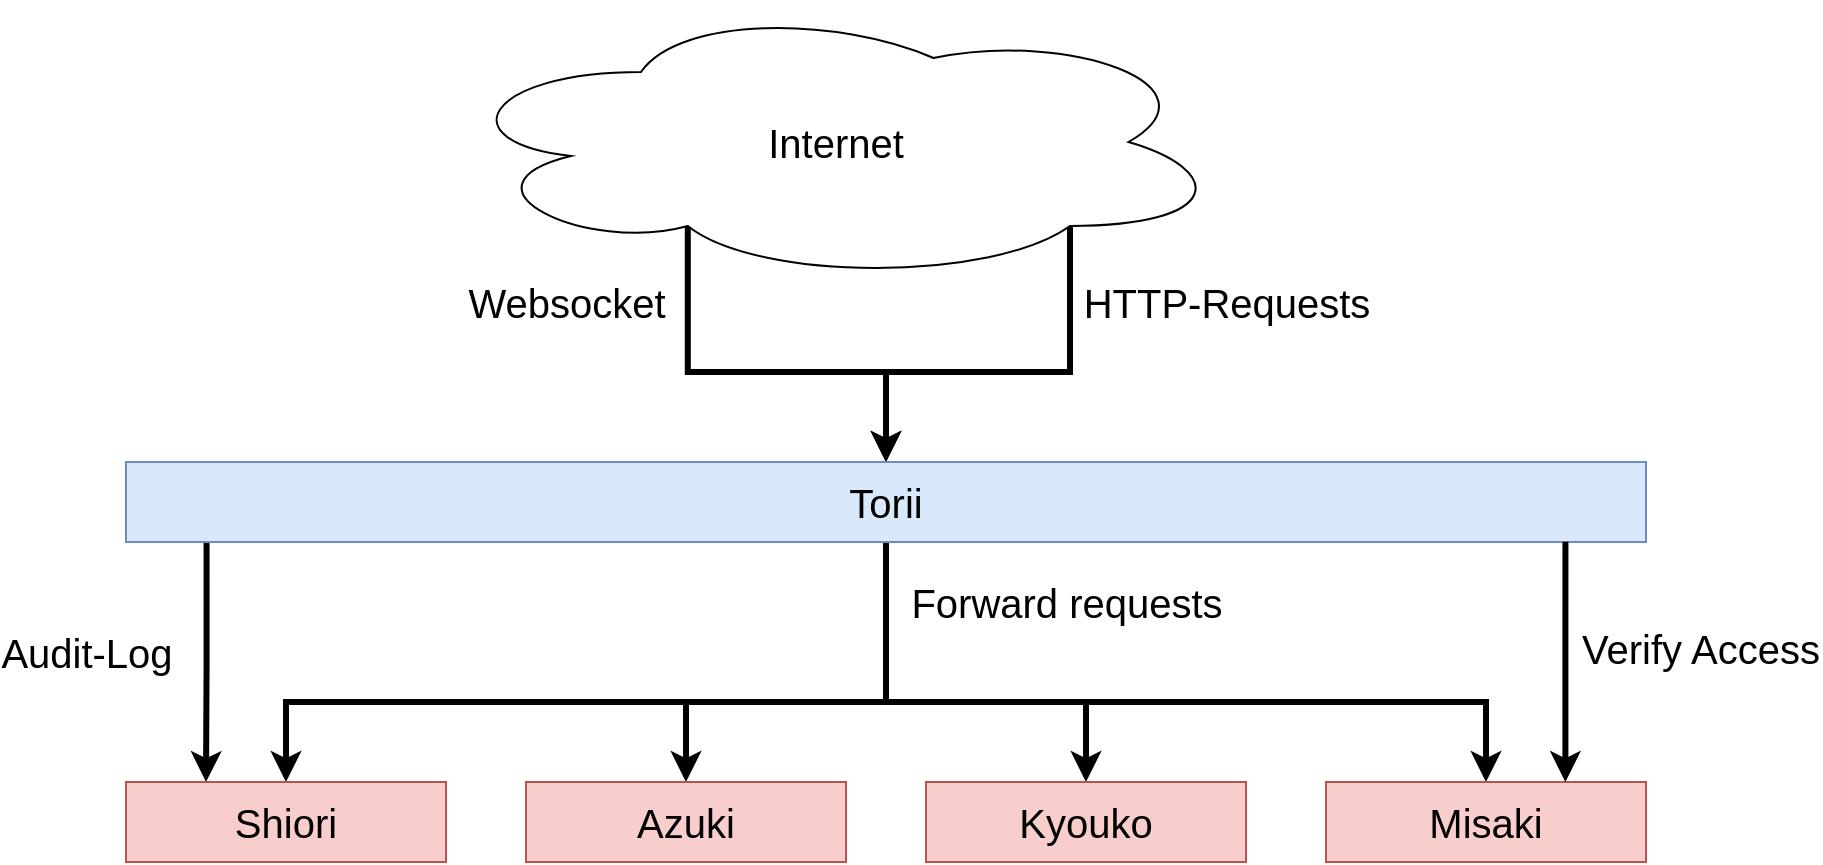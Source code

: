 <mxfile version="14.5.1" type="device"><diagram id="_hRdX4HWWGNNhm2jIlpu" name="Seite-1"><mxGraphModel dx="2664" dy="1545" grid="1" gridSize="10" guides="1" tooltips="1" connect="1" arrows="1" fold="1" page="1" pageScale="1" pageWidth="827" pageHeight="1169" math="0" shadow="0"><root><mxCell id="0"/><mxCell id="1" parent="0"/><mxCell id="izID48eZqV17ZJrdlKei-6" style="edgeStyle=orthogonalEdgeStyle;rounded=0;orthogonalLoop=1;jettySize=auto;html=1;strokeWidth=3;" edge="1" parent="1" source="izID48eZqV17ZJrdlKei-1" target="izID48eZqV17ZJrdlKei-2"><mxGeometry relative="1" as="geometry"><Array as="points"><mxPoint x="420" y="400"/><mxPoint x="520" y="400"/></Array></mxGeometry></mxCell><mxCell id="izID48eZqV17ZJrdlKei-7" style="edgeStyle=orthogonalEdgeStyle;rounded=0;orthogonalLoop=1;jettySize=auto;html=1;entryX=0.5;entryY=0;entryDx=0;entryDy=0;strokeWidth=3;" edge="1" parent="1" source="izID48eZqV17ZJrdlKei-1" target="izID48eZqV17ZJrdlKei-3"><mxGeometry relative="1" as="geometry"><Array as="points"><mxPoint x="420" y="400"/><mxPoint x="320" y="400"/></Array></mxGeometry></mxCell><mxCell id="izID48eZqV17ZJrdlKei-8" style="edgeStyle=orthogonalEdgeStyle;rounded=0;orthogonalLoop=1;jettySize=auto;html=1;entryX=0.5;entryY=0;entryDx=0;entryDy=0;strokeWidth=3;" edge="1" parent="1" source="izID48eZqV17ZJrdlKei-1" target="izID48eZqV17ZJrdlKei-5"><mxGeometry relative="1" as="geometry"><Array as="points"><mxPoint x="420" y="400"/><mxPoint x="120" y="400"/></Array></mxGeometry></mxCell><mxCell id="izID48eZqV17ZJrdlKei-9" style="edgeStyle=orthogonalEdgeStyle;rounded=0;orthogonalLoop=1;jettySize=auto;html=1;entryX=0.5;entryY=0;entryDx=0;entryDy=0;strokeWidth=3;" edge="1" parent="1" source="izID48eZqV17ZJrdlKei-1" target="izID48eZqV17ZJrdlKei-4"><mxGeometry relative="1" as="geometry"><Array as="points"><mxPoint x="420" y="400"/><mxPoint x="720" y="400"/></Array></mxGeometry></mxCell><mxCell id="izID48eZqV17ZJrdlKei-21" value="Forward requests" style="edgeLabel;html=1;align=center;verticalAlign=middle;resizable=0;points=[];fontSize=20;" vertex="1" connectable="0" parent="izID48eZqV17ZJrdlKei-9"><mxGeometry x="-0.894" y="2" relative="1" as="geometry"><mxPoint x="87.97" y="7.71" as="offset"/></mxGeometry></mxCell><mxCell id="izID48eZqV17ZJrdlKei-11" style="edgeStyle=orthogonalEdgeStyle;rounded=0;orthogonalLoop=1;jettySize=auto;html=1;exitX=0.5;exitY=0;exitDx=0;exitDy=0;endArrow=none;endFill=0;startArrow=classic;startFill=1;entryX=0.31;entryY=0.8;entryDx=0;entryDy=0;entryPerimeter=0;strokeWidth=3;" edge="1" parent="1" source="izID48eZqV17ZJrdlKei-1" target="izID48eZqV17ZJrdlKei-13"><mxGeometry relative="1" as="geometry"><mxPoint x="280" y="200" as="targetPoint"/></mxGeometry></mxCell><mxCell id="izID48eZqV17ZJrdlKei-17" value="Websocket" style="edgeLabel;html=1;align=center;verticalAlign=middle;resizable=0;points=[];fontSize=20;" vertex="1" connectable="0" parent="izID48eZqV17ZJrdlKei-11"><mxGeometry x="0.513" y="2" relative="1" as="geometry"><mxPoint x="-58.91" y="-14.92" as="offset"/></mxGeometry></mxCell><mxCell id="izID48eZqV17ZJrdlKei-12" style="edgeStyle=orthogonalEdgeStyle;rounded=0;orthogonalLoop=1;jettySize=auto;html=1;startArrow=classic;startFill=1;endArrow=none;endFill=0;entryX=0.8;entryY=0.8;entryDx=0;entryDy=0;entryPerimeter=0;strokeWidth=3;" edge="1" parent="1" source="izID48eZqV17ZJrdlKei-1" target="izID48eZqV17ZJrdlKei-13"><mxGeometry relative="1" as="geometry"><mxPoint x="560" y="200" as="targetPoint"/></mxGeometry></mxCell><mxCell id="izID48eZqV17ZJrdlKei-18" value="HTTP-Requests" style="edgeLabel;html=1;align=center;verticalAlign=middle;resizable=0;points=[];fontSize=20;" vertex="1" connectable="0" parent="izID48eZqV17ZJrdlKei-12"><mxGeometry x="0.394" y="2" relative="1" as="geometry"><mxPoint x="80" y="-25.33" as="offset"/></mxGeometry></mxCell><mxCell id="izID48eZqV17ZJrdlKei-14" style="edgeStyle=orthogonalEdgeStyle;rounded=0;orthogonalLoop=1;jettySize=auto;html=1;entryX=0.25;entryY=0;entryDx=0;entryDy=0;startArrow=none;startFill=0;endArrow=classic;endFill=1;fontSize=20;exitX=0.053;exitY=0.984;exitDx=0;exitDy=0;exitPerimeter=0;strokeWidth=3;" edge="1" parent="1" source="izID48eZqV17ZJrdlKei-1" target="izID48eZqV17ZJrdlKei-5"><mxGeometry relative="1" as="geometry"/></mxCell><mxCell id="izID48eZqV17ZJrdlKei-19" value="Audit-Log" style="edgeLabel;html=1;align=center;verticalAlign=middle;resizable=0;points=[];fontSize=20;" vertex="1" connectable="0" parent="izID48eZqV17ZJrdlKei-14"><mxGeometry x="-0.247" y="-1" relative="1" as="geometry"><mxPoint x="-59.33" y="10.05" as="offset"/></mxGeometry></mxCell><mxCell id="izID48eZqV17ZJrdlKei-1" value="Torii" style="rounded=0;whiteSpace=wrap;html=1;fontSize=20;fillColor=#dae8fc;strokeColor=#6c8ebf;" vertex="1" parent="1"><mxGeometry x="40" y="280" width="760" height="40" as="geometry"/></mxCell><mxCell id="izID48eZqV17ZJrdlKei-2" value="Kyouko" style="rounded=0;whiteSpace=wrap;html=1;fontSize=20;fillColor=#f8cecc;strokeColor=#b85450;" vertex="1" parent="1"><mxGeometry x="440" y="440" width="160" height="40" as="geometry"/></mxCell><mxCell id="izID48eZqV17ZJrdlKei-3" value="Azuki" style="rounded=0;whiteSpace=wrap;html=1;fontSize=20;fillColor=#f8cecc;strokeColor=#b85450;" vertex="1" parent="1"><mxGeometry x="240" y="440" width="160" height="40" as="geometry"/></mxCell><mxCell id="izID48eZqV17ZJrdlKei-4" value="Misaki" style="rounded=0;whiteSpace=wrap;html=1;fontSize=20;fillColor=#f8cecc;strokeColor=#b85450;" vertex="1" parent="1"><mxGeometry x="640" y="440" width="160" height="40" as="geometry"/></mxCell><mxCell id="izID48eZqV17ZJrdlKei-5" value="Shiori" style="rounded=0;whiteSpace=wrap;html=1;fontSize=20;fillColor=#f8cecc;strokeColor=#b85450;" vertex="1" parent="1"><mxGeometry x="40" y="440" width="160" height="40" as="geometry"/></mxCell><mxCell id="izID48eZqV17ZJrdlKei-13" value="Internet" style="ellipse;shape=cloud;whiteSpace=wrap;html=1;fontSize=20;" vertex="1" parent="1"><mxGeometry x="200" y="50" width="390" height="140" as="geometry"/></mxCell><mxCell id="izID48eZqV17ZJrdlKei-16" style="edgeStyle=orthogonalEdgeStyle;rounded=0;orthogonalLoop=1;jettySize=auto;html=1;entryX=0.25;entryY=0;entryDx=0;entryDy=0;startArrow=none;startFill=0;endArrow=classic;endFill=1;fontSize=20;exitX=0.947;exitY=0.998;exitDx=0;exitDy=0;exitPerimeter=0;strokeWidth=3;" edge="1" parent="1" source="izID48eZqV17ZJrdlKei-1"><mxGeometry relative="1" as="geometry"><mxPoint x="759.98" y="359.36" as="sourcePoint"/><mxPoint x="759.7" y="440" as="targetPoint"/></mxGeometry></mxCell><mxCell id="izID48eZqV17ZJrdlKei-20" value="Verify Access" style="edgeLabel;html=1;align=center;verticalAlign=middle;resizable=0;points=[];fontSize=20;" vertex="1" connectable="0" parent="izID48eZqV17ZJrdlKei-16"><mxGeometry x="-0.354" y="-2" relative="1" as="geometry"><mxPoint x="69.29" y="14.08" as="offset"/></mxGeometry></mxCell></root></mxGraphModel></diagram></mxfile>